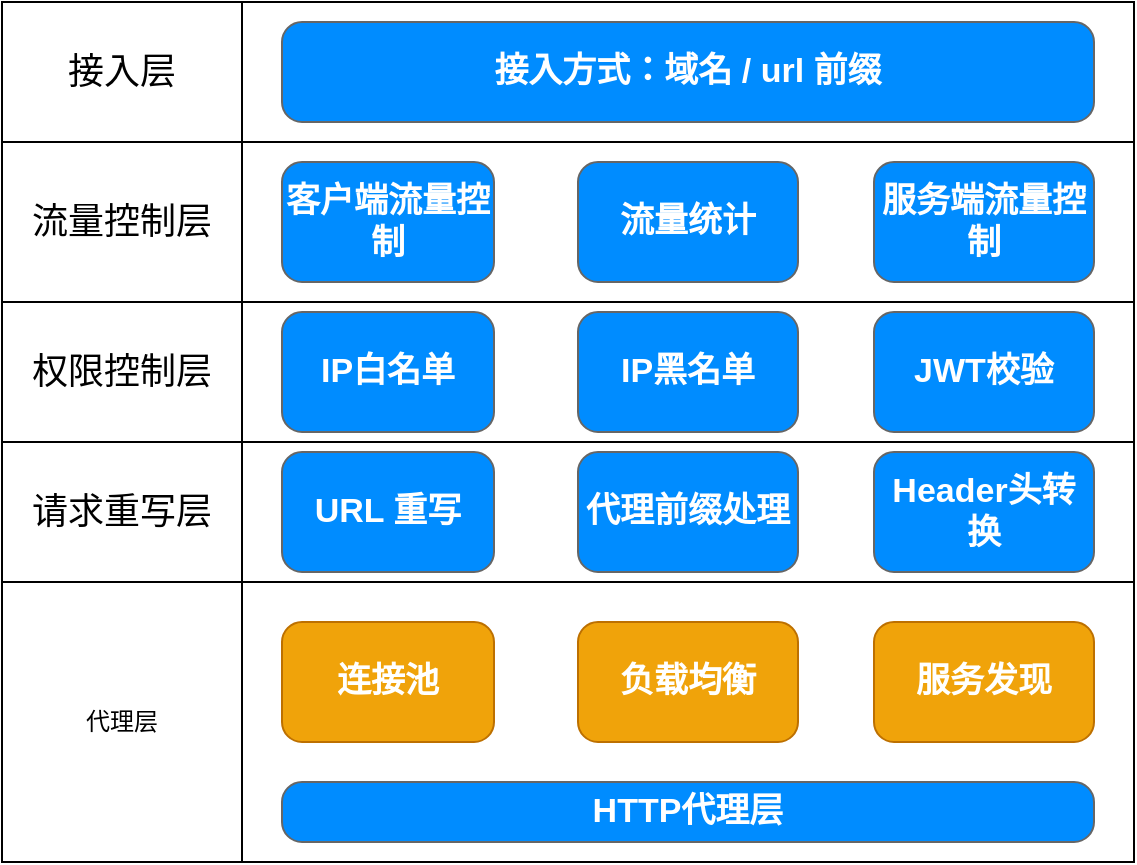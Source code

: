<mxfile>
    <diagram id="ABxEk7oVjGrH13aGuoA7" name="第 1 页">
        <mxGraphModel dx="1541" dy="661" grid="1" gridSize="10" guides="1" tooltips="1" connect="1" arrows="1" fold="1" page="1" pageScale="1" pageWidth="827" pageHeight="1169" math="0" shadow="0">
            <root>
                <mxCell id="0"/>
                <mxCell id="1" parent="0"/>
                <mxCell id="73" value="" style="rounded=0;whiteSpace=wrap;html=1;" vertex="1" parent="1">
                    <mxGeometry x="124" y="140" width="566" height="430" as="geometry"/>
                </mxCell>
                <mxCell id="74" value="&lt;font style=&quot;font-size: 18px;&quot;&gt;接入层&lt;/font&gt;" style="rounded=0;whiteSpace=wrap;html=1;" vertex="1" parent="1">
                    <mxGeometry x="124" y="140" width="120" height="70" as="geometry"/>
                </mxCell>
                <mxCell id="75" value="&lt;font style=&quot;font-size: 18px;&quot;&gt;流量控制层&lt;/font&gt;" style="rounded=0;whiteSpace=wrap;html=1;" vertex="1" parent="1">
                    <mxGeometry x="124" y="210" width="120" height="80" as="geometry"/>
                </mxCell>
                <mxCell id="77" value="&lt;font style=&quot;font-size: 18px;&quot;&gt;权限控制层&lt;/font&gt;" style="rounded=0;whiteSpace=wrap;html=1;" vertex="1" parent="1">
                    <mxGeometry x="124" y="290" width="120" height="70" as="geometry"/>
                </mxCell>
                <mxCell id="78" value="&lt;font style=&quot;font-size: 18px;&quot;&gt;请求重写层&lt;/font&gt;" style="rounded=0;whiteSpace=wrap;html=1;" vertex="1" parent="1">
                    <mxGeometry x="124" y="360" width="120" height="70" as="geometry"/>
                </mxCell>
                <mxCell id="79" value="代理层" style="rounded=0;whiteSpace=wrap;html=1;" vertex="1" parent="1">
                    <mxGeometry x="124" y="430" width="120" height="140" as="geometry"/>
                </mxCell>
                <mxCell id="81" value="" style="rounded=0;whiteSpace=wrap;html=1;" vertex="1" parent="1">
                    <mxGeometry x="244" y="140" width="446" height="70" as="geometry"/>
                </mxCell>
                <mxCell id="83" value="接入方式：域名 / url 前缀" style="strokeWidth=1;shadow=0;dashed=0;align=center;html=1;shape=mxgraph.mockup.buttons.button;strokeColor=#666666;fontColor=#ffffff;mainText=;buttonStyle=round;fontSize=17;fontStyle=1;fillColor=#008cff;whiteSpace=wrap;" vertex="1" parent="1">
                    <mxGeometry x="264" y="150" width="406" height="50" as="geometry"/>
                </mxCell>
                <mxCell id="85" value="" style="rounded=0;whiteSpace=wrap;html=1;" vertex="1" parent="1">
                    <mxGeometry x="244" y="210" width="446" height="80" as="geometry"/>
                </mxCell>
                <mxCell id="106" value="服务端流量控制" style="strokeWidth=1;shadow=0;dashed=0;align=center;html=1;shape=mxgraph.mockup.buttons.button;strokeColor=#666666;fontColor=#ffffff;mainText=;buttonStyle=round;fontSize=17;fontStyle=1;fillColor=#008cff;whiteSpace=wrap;" vertex="1" parent="1">
                    <mxGeometry x="560" y="220" width="110" height="60" as="geometry"/>
                </mxCell>
                <mxCell id="107" value="流量统计" style="strokeWidth=1;shadow=0;dashed=0;align=center;html=1;shape=mxgraph.mockup.buttons.button;strokeColor=#666666;fontColor=#ffffff;mainText=;buttonStyle=round;fontSize=17;fontStyle=1;fillColor=#008cff;whiteSpace=wrap;" vertex="1" parent="1">
                    <mxGeometry x="412" y="220" width="110" height="60" as="geometry"/>
                </mxCell>
                <mxCell id="108" value="客户端流量控制" style="strokeWidth=1;shadow=0;dashed=0;align=center;html=1;shape=mxgraph.mockup.buttons.button;strokeColor=#666666;fontColor=#ffffff;mainText=;buttonStyle=round;fontSize=17;fontStyle=1;fillColor=#008cff;whiteSpace=wrap;" vertex="1" parent="1">
                    <mxGeometry x="264" y="220" width="106" height="60" as="geometry"/>
                </mxCell>
                <mxCell id="110" value="JWT校验" style="strokeWidth=1;shadow=0;dashed=0;align=center;html=1;shape=mxgraph.mockup.buttons.button;strokeColor=#666666;fontColor=#ffffff;mainText=;buttonStyle=round;fontSize=17;fontStyle=1;fillColor=#008cff;whiteSpace=wrap;" vertex="1" parent="1">
                    <mxGeometry x="560" y="295" width="110" height="60" as="geometry"/>
                </mxCell>
                <mxCell id="111" value="IP黑名单" style="strokeWidth=1;shadow=0;dashed=0;align=center;html=1;shape=mxgraph.mockup.buttons.button;strokeColor=#666666;fontColor=#ffffff;mainText=;buttonStyle=round;fontSize=17;fontStyle=1;fillColor=#008cff;whiteSpace=wrap;" vertex="1" parent="1">
                    <mxGeometry x="412" y="295" width="110" height="60" as="geometry"/>
                </mxCell>
                <mxCell id="112" value="IP白名单" style="strokeWidth=1;shadow=0;dashed=0;align=center;html=1;shape=mxgraph.mockup.buttons.button;strokeColor=#666666;fontColor=#ffffff;mainText=;buttonStyle=round;fontSize=17;fontStyle=1;fillColor=#008cff;whiteSpace=wrap;" vertex="1" parent="1">
                    <mxGeometry x="264" y="295" width="106" height="60" as="geometry"/>
                </mxCell>
                <mxCell id="113" value="" style="rounded=0;whiteSpace=wrap;html=1;" vertex="1" parent="1">
                    <mxGeometry x="244" y="360" width="446" height="70" as="geometry"/>
                </mxCell>
                <mxCell id="115" value="Header头转换" style="strokeWidth=1;shadow=0;dashed=0;align=center;html=1;shape=mxgraph.mockup.buttons.button;strokeColor=#666666;fontColor=#ffffff;mainText=;buttonStyle=round;fontSize=17;fontStyle=1;fillColor=#008cff;whiteSpace=wrap;" vertex="1" parent="1">
                    <mxGeometry x="560" y="365" width="110" height="60" as="geometry"/>
                </mxCell>
                <mxCell id="116" value="代理前缀处理" style="strokeWidth=1;shadow=0;dashed=0;align=center;html=1;shape=mxgraph.mockup.buttons.button;strokeColor=#666666;fontColor=#ffffff;mainText=;buttonStyle=round;fontSize=17;fontStyle=1;fillColor=#008cff;whiteSpace=wrap;" vertex="1" parent="1">
                    <mxGeometry x="412" y="365" width="110" height="60" as="geometry"/>
                </mxCell>
                <mxCell id="117" value="URL 重写" style="strokeWidth=1;shadow=0;dashed=0;align=center;html=1;shape=mxgraph.mockup.buttons.button;strokeColor=#666666;fontColor=#ffffff;mainText=;buttonStyle=round;fontSize=17;fontStyle=1;fillColor=#008cff;whiteSpace=wrap;" vertex="1" parent="1">
                    <mxGeometry x="264" y="365" width="106" height="60" as="geometry"/>
                </mxCell>
                <mxCell id="119" value="&lt;font color=&quot;#ffffff&quot;&gt;服务发现&lt;/font&gt;" style="strokeWidth=1;shadow=0;dashed=0;align=center;html=1;shape=mxgraph.mockup.buttons.button;strokeColor=#BD7000;fontColor=#000000;mainText=;buttonStyle=round;fontSize=17;fontStyle=1;fillColor=#f0a30a;whiteSpace=wrap;" vertex="1" parent="1">
                    <mxGeometry x="560" y="450" width="110" height="60" as="geometry"/>
                </mxCell>
                <mxCell id="120" value="&lt;font color=&quot;#ffffff&quot;&gt;负载均衡&lt;/font&gt;" style="strokeWidth=1;shadow=0;dashed=0;align=center;html=1;shape=mxgraph.mockup.buttons.button;strokeColor=#BD7000;fontColor=#000000;mainText=;buttonStyle=round;fontSize=17;fontStyle=1;fillColor=#f0a30a;whiteSpace=wrap;" vertex="1" parent="1">
                    <mxGeometry x="412" y="450" width="110" height="60" as="geometry"/>
                </mxCell>
                <mxCell id="121" value="&lt;font color=&quot;#ffffff&quot;&gt;连接池&lt;/font&gt;" style="strokeWidth=1;shadow=0;dashed=0;align=center;html=1;shape=mxgraph.mockup.buttons.button;strokeColor=#BD7000;mainText=;buttonStyle=round;fontSize=17;fontStyle=1;fillColor=#f0a30a;whiteSpace=wrap;fontColor=#000000;" vertex="1" parent="1">
                    <mxGeometry x="264" y="450" width="106" height="60" as="geometry"/>
                </mxCell>
                <mxCell id="122" value="HTTP代理层" style="strokeWidth=1;shadow=0;dashed=0;align=center;html=1;shape=mxgraph.mockup.buttons.button;strokeColor=#666666;fontColor=#ffffff;mainText=;buttonStyle=round;fontSize=17;fontStyle=1;fillColor=#008cff;whiteSpace=wrap;" vertex="1" parent="1">
                    <mxGeometry x="264" y="530" width="406" height="30" as="geometry"/>
                </mxCell>
            </root>
        </mxGraphModel>
    </diagram>
</mxfile>